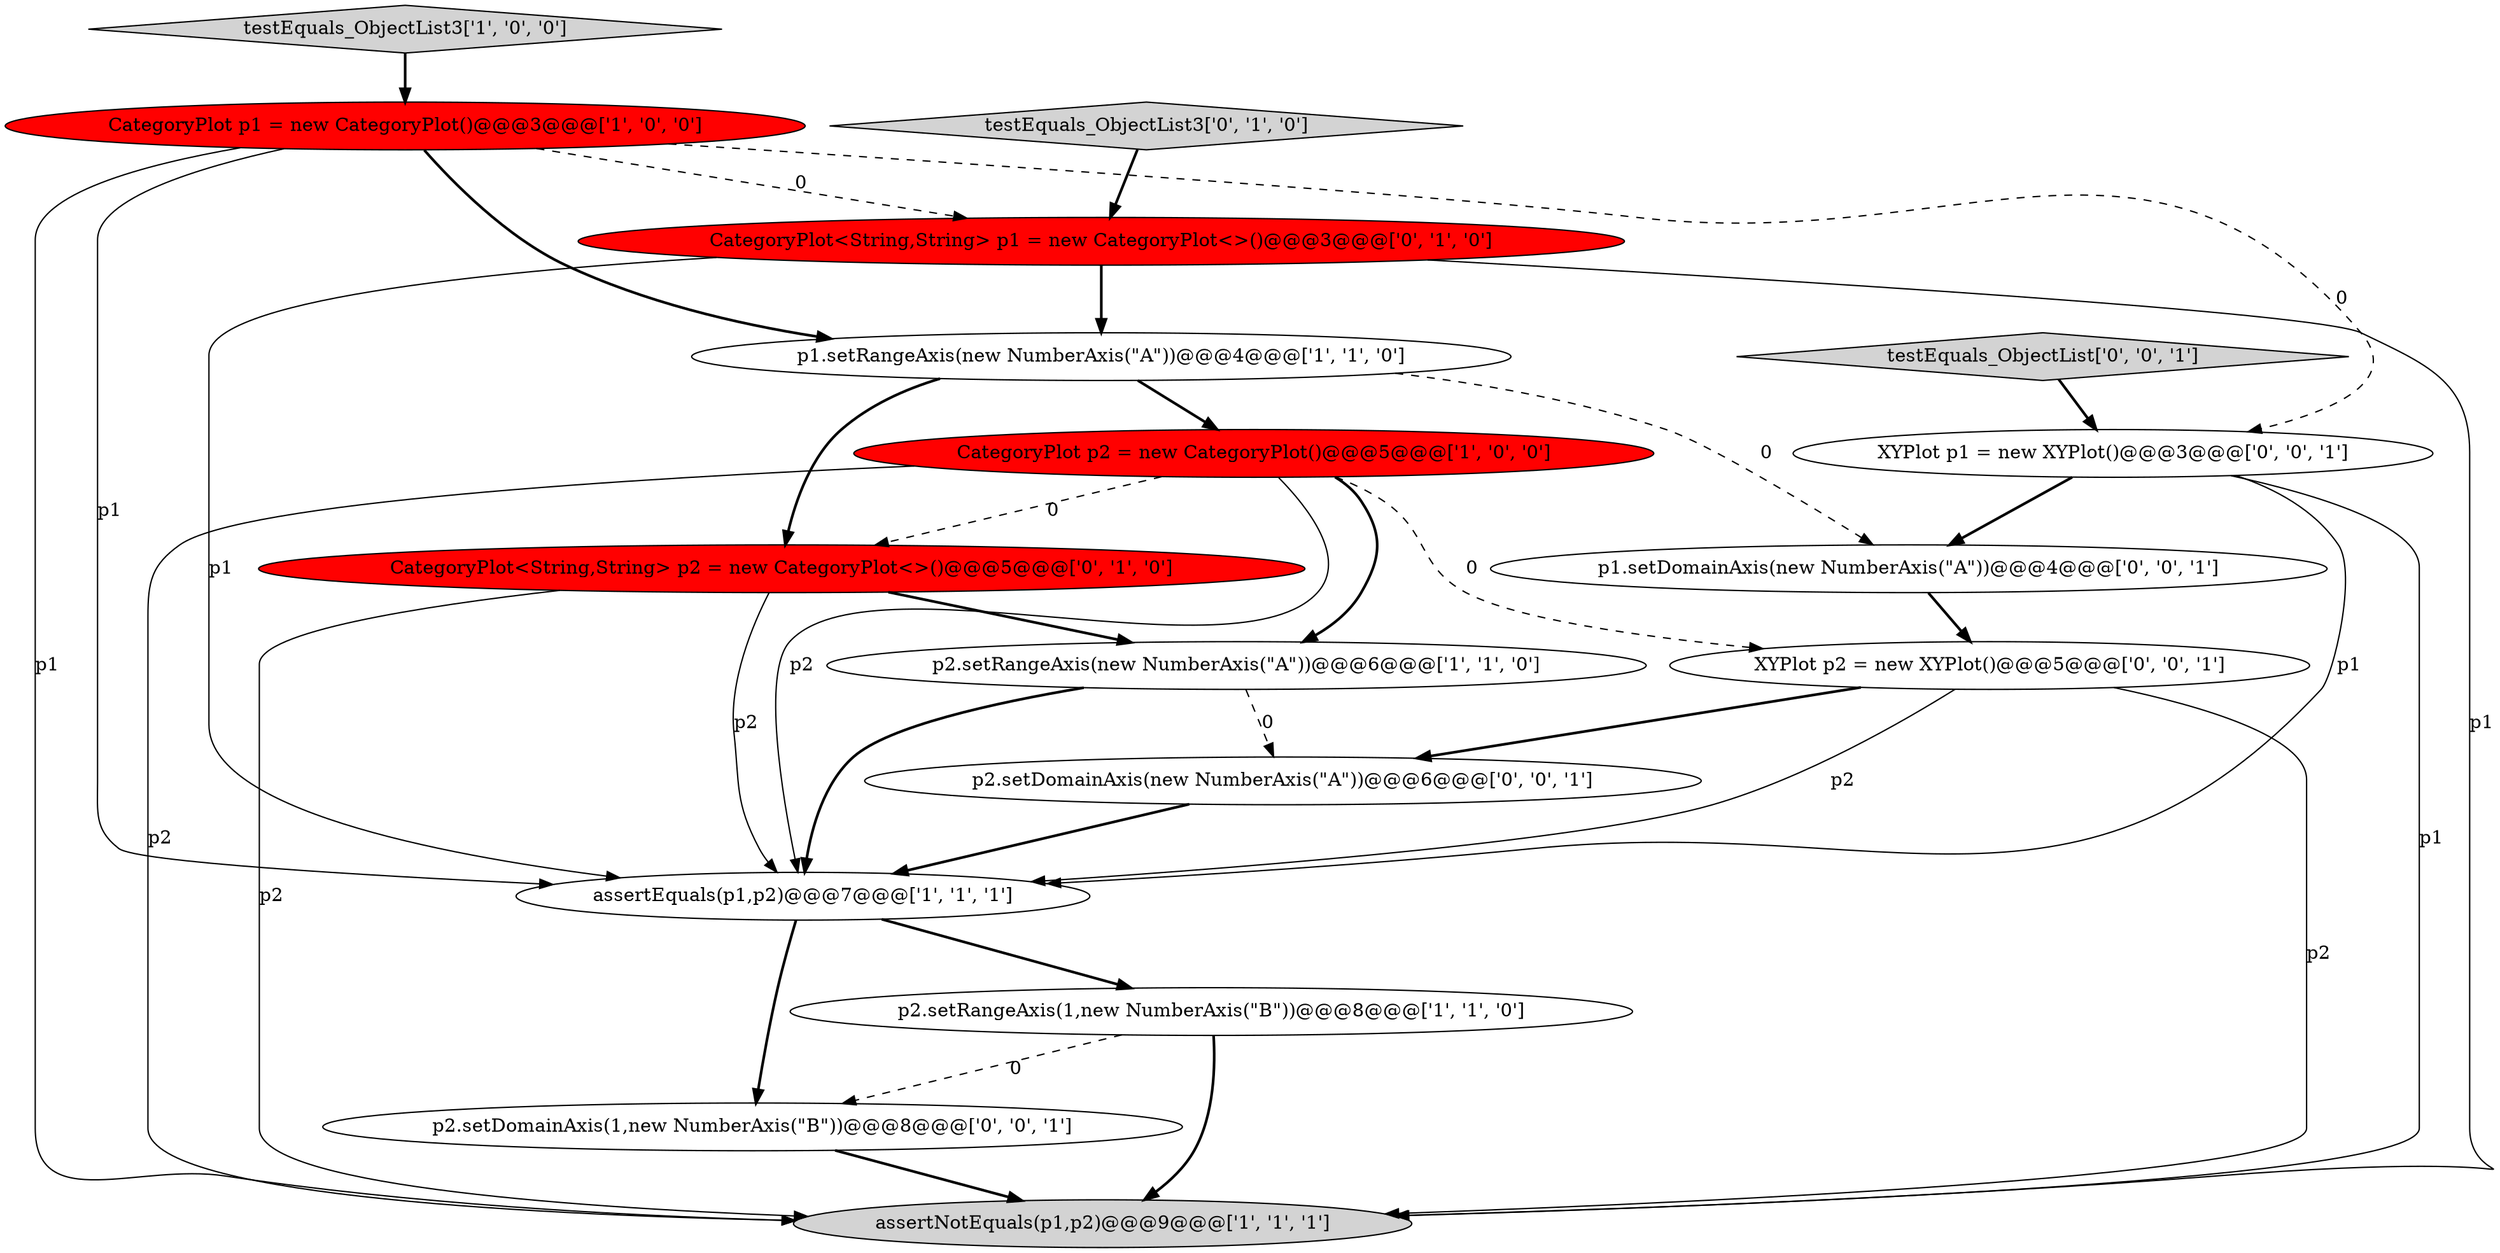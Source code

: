 digraph {
5 [style = filled, label = "testEquals_ObjectList3['1', '0', '0']", fillcolor = lightgray, shape = diamond image = "AAA0AAABBB1BBB"];
9 [style = filled, label = "CategoryPlot<String,String> p1 = new CategoryPlot<>()@@@3@@@['0', '1', '0']", fillcolor = red, shape = ellipse image = "AAA1AAABBB2BBB"];
4 [style = filled, label = "p1.setRangeAxis(new NumberAxis(\"A\"))@@@4@@@['1', '1', '0']", fillcolor = white, shape = ellipse image = "AAA0AAABBB1BBB"];
6 [style = filled, label = "CategoryPlot p2 = new CategoryPlot()@@@5@@@['1', '0', '0']", fillcolor = red, shape = ellipse image = "AAA1AAABBB1BBB"];
10 [style = filled, label = "CategoryPlot<String,String> p2 = new CategoryPlot<>()@@@5@@@['0', '1', '0']", fillcolor = red, shape = ellipse image = "AAA1AAABBB2BBB"];
15 [style = filled, label = "XYPlot p1 = new XYPlot()@@@3@@@['0', '0', '1']", fillcolor = white, shape = ellipse image = "AAA0AAABBB3BBB"];
1 [style = filled, label = "CategoryPlot p1 = new CategoryPlot()@@@3@@@['1', '0', '0']", fillcolor = red, shape = ellipse image = "AAA1AAABBB1BBB"];
0 [style = filled, label = "assertEquals(p1,p2)@@@7@@@['1', '1', '1']", fillcolor = white, shape = ellipse image = "AAA0AAABBB1BBB"];
12 [style = filled, label = "testEquals_ObjectList['0', '0', '1']", fillcolor = lightgray, shape = diamond image = "AAA0AAABBB3BBB"];
16 [style = filled, label = "p2.setDomainAxis(new NumberAxis(\"A\"))@@@6@@@['0', '0', '1']", fillcolor = white, shape = ellipse image = "AAA0AAABBB3BBB"];
14 [style = filled, label = "p2.setDomainAxis(1,new NumberAxis(\"B\"))@@@8@@@['0', '0', '1']", fillcolor = white, shape = ellipse image = "AAA0AAABBB3BBB"];
3 [style = filled, label = "assertNotEquals(p1,p2)@@@9@@@['1', '1', '1']", fillcolor = lightgray, shape = ellipse image = "AAA0AAABBB1BBB"];
11 [style = filled, label = "p1.setDomainAxis(new NumberAxis(\"A\"))@@@4@@@['0', '0', '1']", fillcolor = white, shape = ellipse image = "AAA0AAABBB3BBB"];
8 [style = filled, label = "testEquals_ObjectList3['0', '1', '0']", fillcolor = lightgray, shape = diamond image = "AAA0AAABBB2BBB"];
2 [style = filled, label = "p2.setRangeAxis(1,new NumberAxis(\"B\"))@@@8@@@['1', '1', '0']", fillcolor = white, shape = ellipse image = "AAA0AAABBB1BBB"];
13 [style = filled, label = "XYPlot p2 = new XYPlot()@@@5@@@['0', '0', '1']", fillcolor = white, shape = ellipse image = "AAA0AAABBB3BBB"];
7 [style = filled, label = "p2.setRangeAxis(new NumberAxis(\"A\"))@@@6@@@['1', '1', '0']", fillcolor = white, shape = ellipse image = "AAA0AAABBB1BBB"];
4->10 [style = bold, label=""];
14->3 [style = bold, label=""];
15->3 [style = solid, label="p1"];
1->4 [style = bold, label=""];
16->0 [style = bold, label=""];
4->6 [style = bold, label=""];
7->16 [style = dashed, label="0"];
1->15 [style = dashed, label="0"];
6->3 [style = solid, label="p2"];
9->4 [style = bold, label=""];
2->3 [style = bold, label=""];
0->2 [style = bold, label=""];
12->15 [style = bold, label=""];
1->9 [style = dashed, label="0"];
7->0 [style = bold, label=""];
10->3 [style = solid, label="p2"];
10->7 [style = bold, label=""];
13->16 [style = bold, label=""];
1->3 [style = solid, label="p1"];
13->0 [style = solid, label="p2"];
6->10 [style = dashed, label="0"];
10->0 [style = solid, label="p2"];
5->1 [style = bold, label=""];
15->0 [style = solid, label="p1"];
0->14 [style = bold, label=""];
6->13 [style = dashed, label="0"];
15->11 [style = bold, label=""];
2->14 [style = dashed, label="0"];
6->0 [style = solid, label="p2"];
11->13 [style = bold, label=""];
1->0 [style = solid, label="p1"];
8->9 [style = bold, label=""];
13->3 [style = solid, label="p2"];
4->11 [style = dashed, label="0"];
6->7 [style = bold, label=""];
9->0 [style = solid, label="p1"];
9->3 [style = solid, label="p1"];
}

